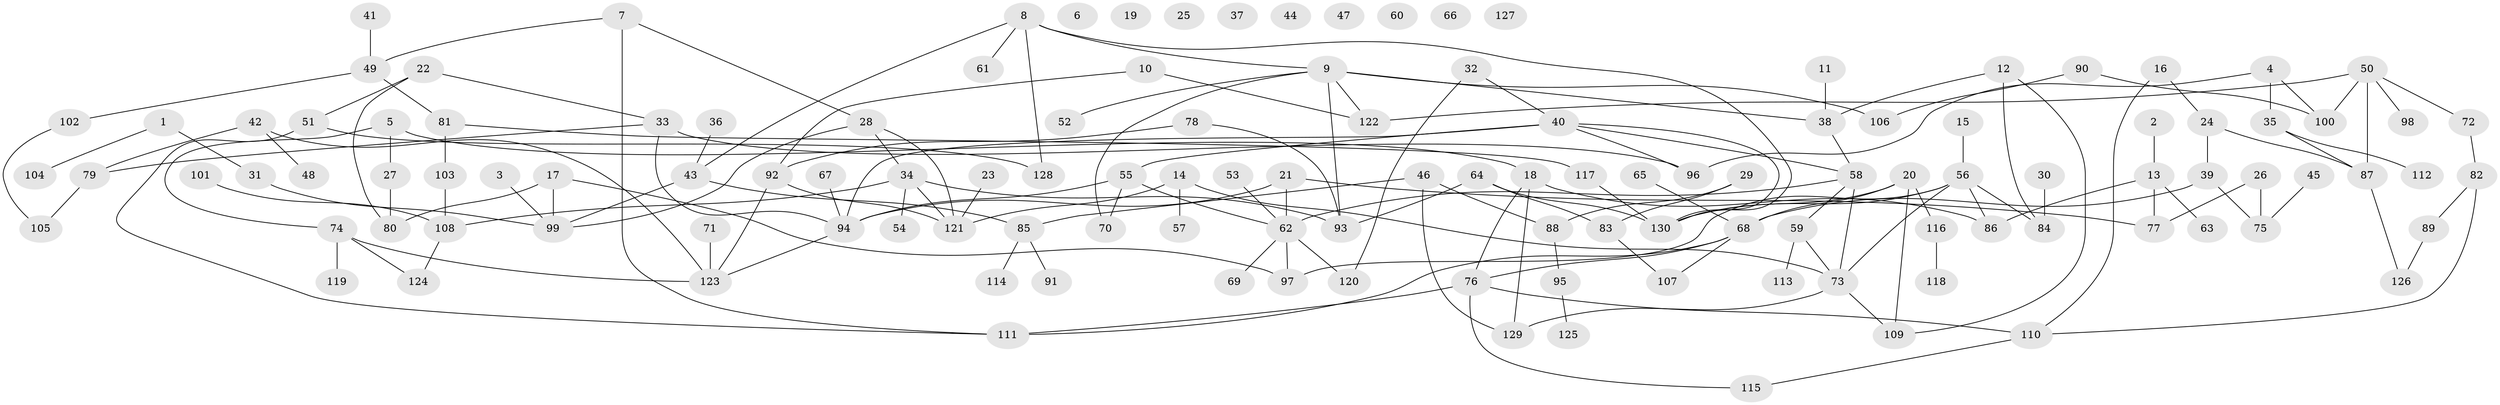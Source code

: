 // coarse degree distribution, {1: 0.20224719101123595, 3: 0.14606741573033707, 4: 0.1797752808988764, 0: 0.10112359550561797, 5: 0.06741573033707865, 7: 0.033707865168539325, 2: 0.20224719101123595, 8: 0.011235955056179775, 6: 0.056179775280898875}
// Generated by graph-tools (version 1.1) at 2025/23/03/03/25 07:23:26]
// undirected, 130 vertices, 168 edges
graph export_dot {
graph [start="1"]
  node [color=gray90,style=filled];
  1;
  2;
  3;
  4;
  5;
  6;
  7;
  8;
  9;
  10;
  11;
  12;
  13;
  14;
  15;
  16;
  17;
  18;
  19;
  20;
  21;
  22;
  23;
  24;
  25;
  26;
  27;
  28;
  29;
  30;
  31;
  32;
  33;
  34;
  35;
  36;
  37;
  38;
  39;
  40;
  41;
  42;
  43;
  44;
  45;
  46;
  47;
  48;
  49;
  50;
  51;
  52;
  53;
  54;
  55;
  56;
  57;
  58;
  59;
  60;
  61;
  62;
  63;
  64;
  65;
  66;
  67;
  68;
  69;
  70;
  71;
  72;
  73;
  74;
  75;
  76;
  77;
  78;
  79;
  80;
  81;
  82;
  83;
  84;
  85;
  86;
  87;
  88;
  89;
  90;
  91;
  92;
  93;
  94;
  95;
  96;
  97;
  98;
  99;
  100;
  101;
  102;
  103;
  104;
  105;
  106;
  107;
  108;
  109;
  110;
  111;
  112;
  113;
  114;
  115;
  116;
  117;
  118;
  119;
  120;
  121;
  122;
  123;
  124;
  125;
  126;
  127;
  128;
  129;
  130;
  1 -- 31;
  1 -- 104;
  2 -- 13;
  3 -- 99;
  4 -- 35;
  4 -- 96;
  4 -- 100;
  5 -- 18;
  5 -- 27;
  5 -- 74;
  7 -- 28;
  7 -- 49;
  7 -- 111;
  8 -- 9;
  8 -- 43;
  8 -- 61;
  8 -- 128;
  8 -- 130;
  9 -- 38;
  9 -- 52;
  9 -- 70;
  9 -- 93;
  9 -- 106;
  9 -- 122;
  10 -- 92;
  10 -- 122;
  11 -- 38;
  12 -- 38;
  12 -- 84;
  12 -- 109;
  13 -- 63;
  13 -- 77;
  13 -- 86;
  14 -- 57;
  14 -- 73;
  14 -- 121;
  15 -- 56;
  16 -- 24;
  16 -- 110;
  17 -- 80;
  17 -- 97;
  17 -- 99;
  18 -- 76;
  18 -- 86;
  18 -- 129;
  20 -- 68;
  20 -- 109;
  20 -- 116;
  20 -- 130;
  21 -- 62;
  21 -- 77;
  21 -- 94;
  22 -- 33;
  22 -- 51;
  22 -- 80;
  23 -- 121;
  24 -- 39;
  24 -- 87;
  26 -- 75;
  26 -- 77;
  27 -- 80;
  28 -- 34;
  28 -- 99;
  28 -- 121;
  29 -- 83;
  29 -- 88;
  30 -- 84;
  31 -- 99;
  32 -- 40;
  32 -- 120;
  33 -- 79;
  33 -- 94;
  33 -- 96;
  34 -- 54;
  34 -- 93;
  34 -- 108;
  34 -- 121;
  35 -- 87;
  35 -- 112;
  36 -- 43;
  38 -- 58;
  39 -- 68;
  39 -- 75;
  40 -- 55;
  40 -- 58;
  40 -- 94;
  40 -- 96;
  40 -- 130;
  41 -- 49;
  42 -- 48;
  42 -- 79;
  42 -- 123;
  43 -- 85;
  43 -- 99;
  45 -- 75;
  46 -- 85;
  46 -- 88;
  46 -- 129;
  49 -- 81;
  49 -- 102;
  50 -- 72;
  50 -- 87;
  50 -- 98;
  50 -- 100;
  50 -- 122;
  51 -- 111;
  51 -- 128;
  53 -- 62;
  55 -- 62;
  55 -- 70;
  55 -- 94;
  56 -- 73;
  56 -- 84;
  56 -- 86;
  56 -- 97;
  56 -- 130;
  58 -- 59;
  58 -- 62;
  58 -- 73;
  59 -- 73;
  59 -- 113;
  62 -- 69;
  62 -- 97;
  62 -- 120;
  64 -- 83;
  64 -- 93;
  64 -- 130;
  65 -- 68;
  67 -- 94;
  68 -- 76;
  68 -- 107;
  68 -- 111;
  71 -- 123;
  72 -- 82;
  73 -- 109;
  73 -- 129;
  74 -- 119;
  74 -- 123;
  74 -- 124;
  76 -- 110;
  76 -- 111;
  76 -- 115;
  78 -- 92;
  78 -- 93;
  79 -- 105;
  81 -- 103;
  81 -- 117;
  82 -- 89;
  82 -- 110;
  83 -- 107;
  85 -- 91;
  85 -- 114;
  87 -- 126;
  88 -- 95;
  89 -- 126;
  90 -- 100;
  90 -- 106;
  92 -- 121;
  92 -- 123;
  94 -- 123;
  95 -- 125;
  101 -- 108;
  102 -- 105;
  103 -- 108;
  108 -- 124;
  110 -- 115;
  116 -- 118;
  117 -- 130;
}
